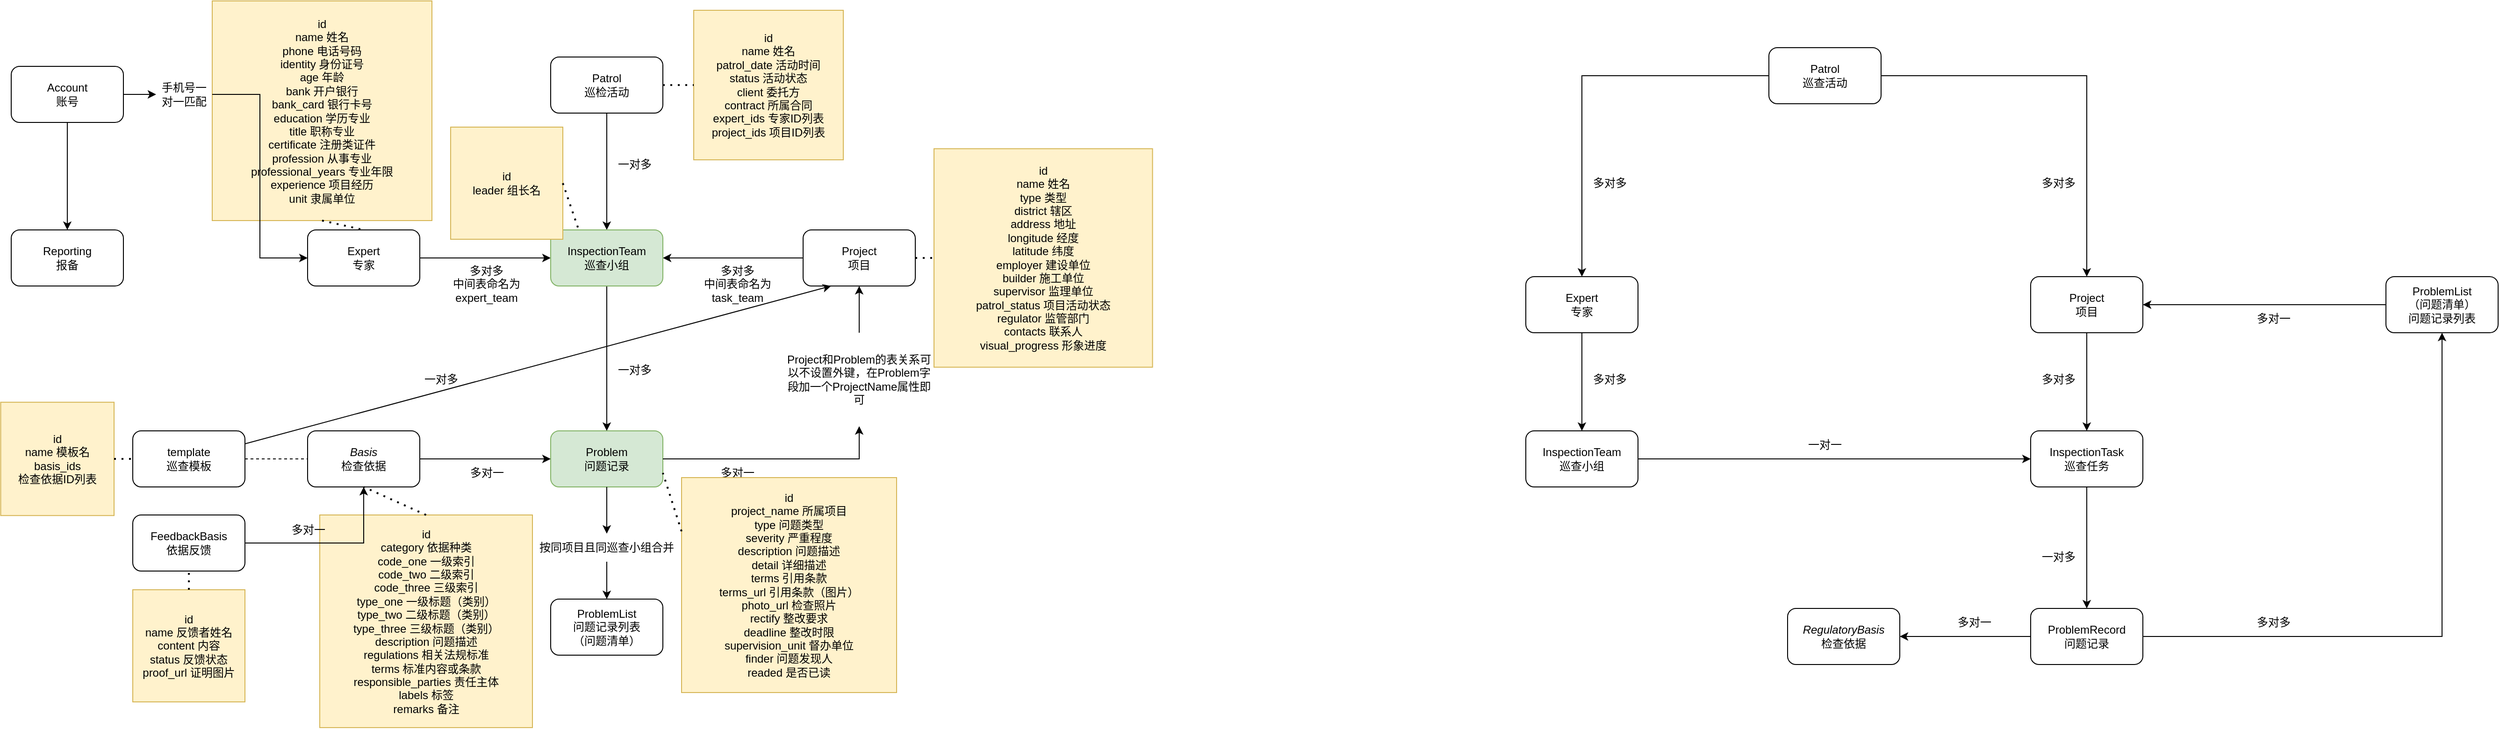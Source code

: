 <mxfile version="21.2.1" type="github">
  <diagram name="第 1 页" id="9z1iVQIgPW0uV3iC-OwV">
    <mxGraphModel dx="1434" dy="764" grid="1" gridSize="10" guides="1" tooltips="1" connect="1" arrows="1" fold="1" page="1" pageScale="1" pageWidth="3300" pageHeight="4681" math="0" shadow="0">
      <root>
        <mxCell id="0" />
        <mxCell id="1" parent="0" />
        <mxCell id="3i3_qJuaZtlP3eawbYPi-11" style="edgeStyle=orthogonalEdgeStyle;rounded=0;orthogonalLoop=1;jettySize=auto;html=1;entryX=0.5;entryY=0;entryDx=0;entryDy=0;" parent="1" source="3i3_qJuaZtlP3eawbYPi-1" target="3i3_qJuaZtlP3eawbYPi-2" edge="1">
          <mxGeometry relative="1" as="geometry" />
        </mxCell>
        <mxCell id="3i3_qJuaZtlP3eawbYPi-1" value="Expert&lt;br&gt;专家" style="rounded=1;whiteSpace=wrap;html=1;" parent="1" vertex="1">
          <mxGeometry x="1850" y="915" width="120" height="60" as="geometry" />
        </mxCell>
        <mxCell id="3i3_qJuaZtlP3eawbYPi-39" style="edgeStyle=orthogonalEdgeStyle;rounded=0;orthogonalLoop=1;jettySize=auto;html=1;entryX=0;entryY=0.5;entryDx=0;entryDy=0;" parent="1" source="3i3_qJuaZtlP3eawbYPi-2" target="3i3_qJuaZtlP3eawbYPi-8" edge="1">
          <mxGeometry relative="1" as="geometry" />
        </mxCell>
        <mxCell id="3i3_qJuaZtlP3eawbYPi-2" value="InspectionTeam&lt;br&gt;巡查小组" style="rounded=1;whiteSpace=wrap;html=1;" parent="1" vertex="1">
          <mxGeometry x="1850" y="1080" width="120" height="60" as="geometry" />
        </mxCell>
        <mxCell id="3i3_qJuaZtlP3eawbYPi-9" style="edgeStyle=orthogonalEdgeStyle;rounded=0;orthogonalLoop=1;jettySize=auto;html=1;entryX=0.5;entryY=0;entryDx=0;entryDy=0;" parent="1" source="3i3_qJuaZtlP3eawbYPi-3" target="3i3_qJuaZtlP3eawbYPi-1" edge="1">
          <mxGeometry relative="1" as="geometry" />
        </mxCell>
        <mxCell id="3i3_qJuaZtlP3eawbYPi-10" style="edgeStyle=orthogonalEdgeStyle;rounded=0;orthogonalLoop=1;jettySize=auto;html=1;entryX=0.5;entryY=0;entryDx=0;entryDy=0;" parent="1" source="3i3_qJuaZtlP3eawbYPi-3" target="3i3_qJuaZtlP3eawbYPi-4" edge="1">
          <mxGeometry relative="1" as="geometry" />
        </mxCell>
        <mxCell id="3i3_qJuaZtlP3eawbYPi-3" value="Patrol&lt;br&gt;巡查活动" style="rounded=1;whiteSpace=wrap;html=1;" parent="1" vertex="1">
          <mxGeometry x="2110" y="670" width="120" height="60" as="geometry" />
        </mxCell>
        <mxCell id="3i3_qJuaZtlP3eawbYPi-12" style="edgeStyle=orthogonalEdgeStyle;rounded=0;orthogonalLoop=1;jettySize=auto;html=1;entryX=0.5;entryY=0;entryDx=0;entryDy=0;" parent="1" source="3i3_qJuaZtlP3eawbYPi-4" target="3i3_qJuaZtlP3eawbYPi-8" edge="1">
          <mxGeometry relative="1" as="geometry" />
        </mxCell>
        <mxCell id="3i3_qJuaZtlP3eawbYPi-4" value="Project&lt;br&gt;项目" style="rounded=1;whiteSpace=wrap;html=1;" parent="1" vertex="1">
          <mxGeometry x="2390" y="915" width="120" height="60" as="geometry" />
        </mxCell>
        <mxCell id="3i3_qJuaZtlP3eawbYPi-25" style="edgeStyle=orthogonalEdgeStyle;rounded=0;orthogonalLoop=1;jettySize=auto;html=1;entryX=0.5;entryY=0;entryDx=0;entryDy=0;" parent="1" source="3i3_qJuaZtlP3eawbYPi-8" target="3i3_qJuaZtlP3eawbYPi-21" edge="1">
          <mxGeometry relative="1" as="geometry" />
        </mxCell>
        <mxCell id="3i3_qJuaZtlP3eawbYPi-8" value="InspectionTask&lt;br&gt;巡查任务" style="rounded=1;whiteSpace=wrap;html=1;" parent="1" vertex="1">
          <mxGeometry x="2390" y="1080" width="120" height="60" as="geometry" />
        </mxCell>
        <mxCell id="3i3_qJuaZtlP3eawbYPi-13" value="多对多" style="text;html=1;strokeColor=none;fillColor=none;align=center;verticalAlign=middle;whiteSpace=wrap;rounded=0;" parent="1" vertex="1">
          <mxGeometry x="1910" y="800" width="60" height="30" as="geometry" />
        </mxCell>
        <mxCell id="3i3_qJuaZtlP3eawbYPi-14" value="多对多" style="text;html=1;strokeColor=none;fillColor=none;align=center;verticalAlign=middle;whiteSpace=wrap;rounded=0;" parent="1" vertex="1">
          <mxGeometry x="2390" y="800" width="60" height="30" as="geometry" />
        </mxCell>
        <mxCell id="3i3_qJuaZtlP3eawbYPi-15" value="多对多" style="text;html=1;strokeColor=none;fillColor=none;align=center;verticalAlign=middle;whiteSpace=wrap;rounded=0;" parent="1" vertex="1">
          <mxGeometry x="1910" y="1010" width="60" height="30" as="geometry" />
        </mxCell>
        <mxCell id="3i3_qJuaZtlP3eawbYPi-17" value="多对多" style="text;html=1;strokeColor=none;fillColor=none;align=center;verticalAlign=middle;whiteSpace=wrap;rounded=0;" parent="1" vertex="1">
          <mxGeometry x="2390" y="1010" width="60" height="30" as="geometry" />
        </mxCell>
        <mxCell id="3i3_qJuaZtlP3eawbYPi-37" style="edgeStyle=orthogonalEdgeStyle;rounded=0;orthogonalLoop=1;jettySize=auto;html=1;entryX=1;entryY=0.5;entryDx=0;entryDy=0;" parent="1" source="3i3_qJuaZtlP3eawbYPi-19" target="3i3_qJuaZtlP3eawbYPi-4" edge="1">
          <mxGeometry relative="1" as="geometry" />
        </mxCell>
        <mxCell id="3i3_qJuaZtlP3eawbYPi-19" value="ProblemList&lt;br&gt;（问题清单）&lt;br&gt;问题记录列表" style="rounded=1;whiteSpace=wrap;html=1;" parent="1" vertex="1">
          <mxGeometry x="2770" y="915" width="120" height="60" as="geometry" />
        </mxCell>
        <mxCell id="3i3_qJuaZtlP3eawbYPi-34" style="edgeStyle=orthogonalEdgeStyle;rounded=0;orthogonalLoop=1;jettySize=auto;html=1;entryX=0.5;entryY=1;entryDx=0;entryDy=0;" parent="1" source="3i3_qJuaZtlP3eawbYPi-21" target="3i3_qJuaZtlP3eawbYPi-19" edge="1">
          <mxGeometry relative="1" as="geometry" />
        </mxCell>
        <mxCell id="3i3_qJuaZtlP3eawbYPi-42" style="edgeStyle=orthogonalEdgeStyle;rounded=0;orthogonalLoop=1;jettySize=auto;html=1;entryX=1;entryY=0.5;entryDx=0;entryDy=0;" parent="1" source="3i3_qJuaZtlP3eawbYPi-21" target="3i3_qJuaZtlP3eawbYPi-41" edge="1">
          <mxGeometry relative="1" as="geometry" />
        </mxCell>
        <mxCell id="3i3_qJuaZtlP3eawbYPi-21" value="ProblemRecord&lt;br&gt;问题记录" style="rounded=1;whiteSpace=wrap;html=1;" parent="1" vertex="1">
          <mxGeometry x="2390" y="1270" width="120" height="60" as="geometry" />
        </mxCell>
        <mxCell id="3i3_qJuaZtlP3eawbYPi-28" value="一对一" style="text;html=1;strokeColor=none;fillColor=none;align=center;verticalAlign=middle;whiteSpace=wrap;rounded=0;" parent="1" vertex="1">
          <mxGeometry x="2140" y="1080" width="60" height="30" as="geometry" />
        </mxCell>
        <mxCell id="3i3_qJuaZtlP3eawbYPi-32" value="一对多" style="text;html=1;strokeColor=none;fillColor=none;align=center;verticalAlign=middle;whiteSpace=wrap;rounded=0;" parent="1" vertex="1">
          <mxGeometry x="2390" y="1200" width="60" height="30" as="geometry" />
        </mxCell>
        <mxCell id="3i3_qJuaZtlP3eawbYPi-35" value="多对一" style="text;html=1;strokeColor=none;fillColor=none;align=center;verticalAlign=middle;whiteSpace=wrap;rounded=0;" parent="1" vertex="1">
          <mxGeometry x="2620" y="945" width="60" height="30" as="geometry" />
        </mxCell>
        <mxCell id="3i3_qJuaZtlP3eawbYPi-36" value="多对一" style="text;html=1;strokeColor=none;fillColor=none;align=center;verticalAlign=middle;whiteSpace=wrap;rounded=0;" parent="1" vertex="1">
          <mxGeometry x="2300" y="1270" width="60" height="30" as="geometry" />
        </mxCell>
        <mxCell id="3i3_qJuaZtlP3eawbYPi-41" value="&lt;i&gt;RegulatoryBasis&lt;/i&gt;&lt;br&gt;检查依据" style="rounded=1;whiteSpace=wrap;html=1;" parent="1" vertex="1">
          <mxGeometry x="2130" y="1270" width="120" height="60" as="geometry" />
        </mxCell>
        <mxCell id="3i3_qJuaZtlP3eawbYPi-45" value="多对多" style="text;html=1;strokeColor=none;fillColor=none;align=center;verticalAlign=middle;whiteSpace=wrap;rounded=0;" parent="1" vertex="1">
          <mxGeometry x="2620" y="1270" width="60" height="30" as="geometry" />
        </mxCell>
        <mxCell id="3i3_qJuaZtlP3eawbYPi-110" style="edgeStyle=orthogonalEdgeStyle;rounded=0;orthogonalLoop=1;jettySize=auto;html=1;entryX=0;entryY=0.5;entryDx=0;entryDy=0;" parent="1" source="3i3_qJuaZtlP3eawbYPi-73" target="3i3_qJuaZtlP3eawbYPi-105" edge="1">
          <mxGeometry relative="1" as="geometry" />
        </mxCell>
        <mxCell id="3i3_qJuaZtlP3eawbYPi-73" value="Expert&lt;br&gt;专家" style="rounded=1;whiteSpace=wrap;html=1;" parent="1" vertex="1">
          <mxGeometry x="547" y="865" width="120" height="60" as="geometry" />
        </mxCell>
        <mxCell id="3i3_qJuaZtlP3eawbYPi-109" style="edgeStyle=orthogonalEdgeStyle;rounded=0;orthogonalLoop=1;jettySize=auto;html=1;entryX=0.5;entryY=0;entryDx=0;entryDy=0;" parent="1" source="3i3_qJuaZtlP3eawbYPi-78" target="3i3_qJuaZtlP3eawbYPi-105" edge="1">
          <mxGeometry relative="1" as="geometry" />
        </mxCell>
        <mxCell id="3i3_qJuaZtlP3eawbYPi-78" value="Patrol&lt;br&gt;巡检活动" style="rounded=1;whiteSpace=wrap;html=1;" parent="1" vertex="1">
          <mxGeometry x="807" y="680" width="120" height="60" as="geometry" />
        </mxCell>
        <mxCell id="sfjXhk5tKVXl6f_jzeE9-2" style="edgeStyle=orthogonalEdgeStyle;rounded=0;orthogonalLoop=1;jettySize=auto;html=1;entryX=1;entryY=0.5;entryDx=0;entryDy=0;" parent="1" source="3i3_qJuaZtlP3eawbYPi-80" target="3i3_qJuaZtlP3eawbYPi-105" edge="1">
          <mxGeometry relative="1" as="geometry" />
        </mxCell>
        <mxCell id="3i3_qJuaZtlP3eawbYPi-80" value="Project&lt;br&gt;项目" style="rounded=1;whiteSpace=wrap;html=1;" parent="1" vertex="1">
          <mxGeometry x="1077" y="865" width="120" height="60" as="geometry" />
        </mxCell>
        <mxCell id="3i3_qJuaZtlP3eawbYPi-83" value="一对多" style="text;html=1;strokeColor=none;fillColor=none;align=center;verticalAlign=middle;whiteSpace=wrap;rounded=0;" parent="1" vertex="1">
          <mxGeometry x="867" y="780" width="60" height="30" as="geometry" />
        </mxCell>
        <mxCell id="3i3_qJuaZtlP3eawbYPi-88" value="ProblemList&lt;br&gt;问题记录列表&lt;br&gt;（问题清单）" style="rounded=1;whiteSpace=wrap;html=1;" parent="1" vertex="1">
          <mxGeometry x="807" y="1260" width="120" height="60" as="geometry" />
        </mxCell>
        <mxCell id="3i3_qJuaZtlP3eawbYPi-115" style="edgeStyle=orthogonalEdgeStyle;rounded=0;orthogonalLoop=1;jettySize=auto;html=1;entryX=0.5;entryY=1;entryDx=0;entryDy=0;" parent="1" source="6FW02JHhIPws_gqXCJ_j-16" target="3i3_qJuaZtlP3eawbYPi-80" edge="1">
          <mxGeometry relative="1" as="geometry" />
        </mxCell>
        <mxCell id="3i3_qJuaZtlP3eawbYPi-119" style="edgeStyle=orthogonalEdgeStyle;rounded=0;orthogonalLoop=1;jettySize=auto;html=1;entryX=0.5;entryY=0;entryDx=0;entryDy=0;" parent="1" source="3i3_qJuaZtlP3eawbYPi-120" target="3i3_qJuaZtlP3eawbYPi-88" edge="1">
          <mxGeometry relative="1" as="geometry" />
        </mxCell>
        <mxCell id="3i3_qJuaZtlP3eawbYPi-91" value="Problem&lt;br&gt;问题记录" style="rounded=1;whiteSpace=wrap;html=1;fillColor=#d5e8d4;strokeColor=#82b366;" parent="1" vertex="1">
          <mxGeometry x="807" y="1080" width="120" height="60" as="geometry" />
        </mxCell>
        <mxCell id="3i3_qJuaZtlP3eawbYPi-95" value="多对一" style="text;html=1;strokeColor=none;fillColor=none;align=center;verticalAlign=middle;whiteSpace=wrap;rounded=0;" parent="1" vertex="1">
          <mxGeometry x="708.5" y="1110" width="60" height="30" as="geometry" />
        </mxCell>
        <mxCell id="sfjXhk5tKVXl6f_jzeE9-3" style="edgeStyle=orthogonalEdgeStyle;rounded=0;orthogonalLoop=1;jettySize=auto;html=1;entryX=0;entryY=0.5;entryDx=0;entryDy=0;" parent="1" source="3i3_qJuaZtlP3eawbYPi-96" target="3i3_qJuaZtlP3eawbYPi-91" edge="1">
          <mxGeometry relative="1" as="geometry" />
        </mxCell>
        <mxCell id="3i3_qJuaZtlP3eawbYPi-96" value="&lt;i&gt;Basis&lt;/i&gt;&lt;br&gt;检查依据" style="rounded=1;whiteSpace=wrap;html=1;" parent="1" vertex="1">
          <mxGeometry x="547" y="1080" width="120" height="60" as="geometry" />
        </mxCell>
        <mxCell id="3i3_qJuaZtlP3eawbYPi-100" value="多对多&lt;br&gt;中间表命名为&lt;br&gt;task_team" style="text;html=1;strokeColor=none;fillColor=none;align=center;verticalAlign=middle;whiteSpace=wrap;rounded=0;" parent="1" vertex="1">
          <mxGeometry x="947" y="880" width="120" height="85" as="geometry" />
        </mxCell>
        <mxCell id="3i3_qJuaZtlP3eawbYPi-102" value="一对多" style="text;html=1;strokeColor=none;fillColor=none;align=center;verticalAlign=middle;whiteSpace=wrap;rounded=0;" parent="1" vertex="1">
          <mxGeometry x="867" y="1000" width="60" height="30" as="geometry" />
        </mxCell>
        <mxCell id="3i3_qJuaZtlP3eawbYPi-112" style="edgeStyle=orthogonalEdgeStyle;rounded=0;orthogonalLoop=1;jettySize=auto;html=1;entryX=0.5;entryY=0;entryDx=0;entryDy=0;" parent="1" source="3i3_qJuaZtlP3eawbYPi-105" target="3i3_qJuaZtlP3eawbYPi-91" edge="1">
          <mxGeometry relative="1" as="geometry" />
        </mxCell>
        <mxCell id="3i3_qJuaZtlP3eawbYPi-105" value="InspectionTeam&lt;br&gt;巡查小组" style="rounded=1;whiteSpace=wrap;html=1;fillColor=#d5e8d4;strokeColor=#82b366;" parent="1" vertex="1">
          <mxGeometry x="807" y="865" width="120" height="60" as="geometry" />
        </mxCell>
        <mxCell id="3i3_qJuaZtlP3eawbYPi-108" value="多对多&lt;br&gt;中间表命名为&lt;br&gt;expert_team" style="text;html=1;strokeColor=none;fillColor=none;align=center;verticalAlign=middle;whiteSpace=wrap;rounded=0;" parent="1" vertex="1">
          <mxGeometry x="680" y="885" width="117" height="75" as="geometry" />
        </mxCell>
        <mxCell id="3i3_qJuaZtlP3eawbYPi-116" value="多对一" style="text;html=1;strokeColor=none;fillColor=none;align=center;verticalAlign=middle;whiteSpace=wrap;rounded=0;" parent="1" vertex="1">
          <mxGeometry x="977" y="1110" width="60" height="30" as="geometry" />
        </mxCell>
        <mxCell id="6FW02JHhIPws_gqXCJ_j-1" value="id&lt;br&gt;name 姓名&lt;br&gt;phone 电话号码&lt;br&gt;identity 身份证号&lt;br&gt;age 年龄&lt;br&gt;bank 开户银行&lt;br&gt;bank_card 银行卡号&lt;br&gt;education 学历专业&lt;br&gt;title 职称专业&lt;br&gt;certificate 注册类证件&lt;br&gt;profession 从事专业&lt;br&gt;professional_years 专业年限&lt;br&gt;experience 项目经历&lt;br&gt;unit 隶属单位" style="whiteSpace=wrap;html=1;aspect=fixed;fillColor=#fff2cc;strokeColor=#d6b656;" parent="1" vertex="1">
          <mxGeometry x="445" y="620" width="235" height="235" as="geometry" />
        </mxCell>
        <mxCell id="6FW02JHhIPws_gqXCJ_j-3" value="id&lt;br&gt;name 姓名&lt;br&gt;type 类型&lt;br&gt;district 辖区&lt;br&gt;address 地址&lt;br&gt;longitude 经度&lt;br&gt;latitude 纬度&lt;br&gt;employer 建设单位&lt;br&gt;builder 施工单位&lt;br&gt;supervisor 监理单位&lt;br&gt;patrol_status 项目活动状态&lt;br&gt;regulator 监管部门&lt;br&gt;contacts 联系人&lt;br&gt;visual_progress 形象进度" style="whiteSpace=wrap;html=1;aspect=fixed;fillColor=#fff2cc;strokeColor=#d6b656;" parent="1" vertex="1">
          <mxGeometry x="1217" y="778.13" width="233.75" height="233.75" as="geometry" />
        </mxCell>
        <mxCell id="6FW02JHhIPws_gqXCJ_j-4" value="id&lt;br&gt;leader 组长名" style="whiteSpace=wrap;html=1;aspect=fixed;fillColor=#fff2cc;strokeColor=#d6b656;" parent="1" vertex="1">
          <mxGeometry x="700" y="755" width="120" height="120" as="geometry" />
        </mxCell>
        <mxCell id="6FW02JHhIPws_gqXCJ_j-5" value="id&lt;br&gt;name 姓名&lt;br&gt;patrol_date 活动时间&lt;br&gt;status 活动状态&lt;br&gt;client 委托方&lt;br&gt;contract 所属合同&lt;br&gt;expert_ids 专家ID列表&lt;br&gt;project_ids 项目ID列表" style="whiteSpace=wrap;html=1;aspect=fixed;fillColor=#fff2cc;strokeColor=#d6b656;" parent="1" vertex="1">
          <mxGeometry x="960" y="630" width="160" height="160" as="geometry" />
        </mxCell>
        <mxCell id="6FW02JHhIPws_gqXCJ_j-7" value="" style="endArrow=none;dashed=1;html=1;dashPattern=1 3;strokeWidth=2;rounded=0;exitX=0.5;exitY=1;exitDx=0;exitDy=0;entryX=0.5;entryY=0;entryDx=0;entryDy=0;" parent="1" source="6FW02JHhIPws_gqXCJ_j-1" target="3i3_qJuaZtlP3eawbYPi-73" edge="1">
          <mxGeometry width="50" height="50" relative="1" as="geometry">
            <mxPoint x="495" y="895" as="sourcePoint" />
            <mxPoint x="570" y="910" as="targetPoint" />
          </mxGeometry>
        </mxCell>
        <mxCell id="6FW02JHhIPws_gqXCJ_j-8" value="" style="endArrow=none;dashed=1;html=1;dashPattern=1 3;strokeWidth=2;rounded=0;entryX=0;entryY=0.5;entryDx=0;entryDy=0;exitX=1;exitY=0.5;exitDx=0;exitDy=0;" parent="1" source="3i3_qJuaZtlP3eawbYPi-78" target="6FW02JHhIPws_gqXCJ_j-5" edge="1">
          <mxGeometry width="50" height="50" relative="1" as="geometry">
            <mxPoint x="837" y="900" as="sourcePoint" />
            <mxPoint x="887" y="850" as="targetPoint" />
          </mxGeometry>
        </mxCell>
        <mxCell id="6FW02JHhIPws_gqXCJ_j-9" value="" style="endArrow=none;dashed=1;html=1;dashPattern=1 3;strokeWidth=2;rounded=0;exitX=1;exitY=0.5;exitDx=0;exitDy=0;entryX=0.25;entryY=0;entryDx=0;entryDy=0;" parent="1" source="6FW02JHhIPws_gqXCJ_j-4" target="3i3_qJuaZtlP3eawbYPi-105" edge="1">
          <mxGeometry width="50" height="50" relative="1" as="geometry">
            <mxPoint x="837" y="900" as="sourcePoint" />
            <mxPoint x="887" y="850" as="targetPoint" />
          </mxGeometry>
        </mxCell>
        <mxCell id="6FW02JHhIPws_gqXCJ_j-10" value="" style="endArrow=none;dashed=1;html=1;dashPattern=1 3;strokeWidth=2;rounded=0;entryX=0;entryY=0.5;entryDx=0;entryDy=0;exitX=1;exitY=0.5;exitDx=0;exitDy=0;" parent="1" source="3i3_qJuaZtlP3eawbYPi-80" target="6FW02JHhIPws_gqXCJ_j-3" edge="1">
          <mxGeometry width="50" height="50" relative="1" as="geometry">
            <mxPoint x="837" y="900" as="sourcePoint" />
            <mxPoint x="887" y="850" as="targetPoint" />
          </mxGeometry>
        </mxCell>
        <mxCell id="6FW02JHhIPws_gqXCJ_j-11" value="id&lt;br&gt;project_name 所属项目&lt;br&gt;type 问题类型&lt;br&gt;severity 严重程度&lt;br&gt;description 问题描述&lt;br&gt;detail 详细描述&lt;br&gt;terms 引用条款&lt;br&gt;terms_url 引用条款（图片）&lt;br&gt;photo_url 检查照片&lt;br&gt;rectify 整改要求&lt;br&gt;deadline 整改时限&lt;br&gt;supervision_unit 督办单位&lt;br&gt;finder 问题发现人&lt;br&gt;readed 是否已读" style="whiteSpace=wrap;html=1;aspect=fixed;fillColor=#fff2cc;strokeColor=#d6b656;" parent="1" vertex="1">
          <mxGeometry x="947" y="1130" width="230" height="230" as="geometry" />
        </mxCell>
        <mxCell id="6FW02JHhIPws_gqXCJ_j-12" value="" style="endArrow=none;dashed=1;html=1;dashPattern=1 3;strokeWidth=2;rounded=0;entryX=1;entryY=0.75;entryDx=0;entryDy=0;exitX=0;exitY=0.25;exitDx=0;exitDy=0;" parent="1" source="6FW02JHhIPws_gqXCJ_j-11" target="3i3_qJuaZtlP3eawbYPi-91" edge="1">
          <mxGeometry width="50" height="50" relative="1" as="geometry">
            <mxPoint x="837" y="1300" as="sourcePoint" />
            <mxPoint x="887" y="1250" as="targetPoint" />
          </mxGeometry>
        </mxCell>
        <mxCell id="6FW02JHhIPws_gqXCJ_j-13" value="id&lt;br&gt;category 依据种类&lt;br&gt;code_one 一级索引&lt;br&gt;code_two 二级索引&lt;br&gt;code_three 三级索引&lt;br&gt;type_one 一级标题（类别）&lt;br&gt;type_two 二级标题（类别）&lt;br&gt;type_three 三级标题（类别）&lt;br&gt;description 问题描述&lt;br&gt;regulations 相关法规标准&lt;br&gt;terms 标准内容或条款&lt;br&gt;responsible_parties 责任主体&lt;br&gt;labels 标签&lt;br&gt;remarks 备注" style="whiteSpace=wrap;html=1;aspect=fixed;fillColor=#fff2cc;strokeColor=#d6b656;" parent="1" vertex="1">
          <mxGeometry x="560" y="1170" width="227.5" height="227.5" as="geometry" />
        </mxCell>
        <mxCell id="6FW02JHhIPws_gqXCJ_j-14" value="" style="endArrow=none;dashed=1;html=1;dashPattern=1 3;strokeWidth=2;rounded=0;exitX=0.5;exitY=0;exitDx=0;exitDy=0;entryX=0.5;entryY=1;entryDx=0;entryDy=0;" parent="1" source="6FW02JHhIPws_gqXCJ_j-13" target="3i3_qJuaZtlP3eawbYPi-96" edge="1">
          <mxGeometry width="50" height="50" relative="1" as="geometry">
            <mxPoint x="827" y="1220" as="sourcePoint" />
            <mxPoint x="877" y="1170" as="targetPoint" />
          </mxGeometry>
        </mxCell>
        <mxCell id="6FW02JHhIPws_gqXCJ_j-17" value="" style="edgeStyle=orthogonalEdgeStyle;rounded=0;orthogonalLoop=1;jettySize=auto;html=1;entryX=0.5;entryY=0;entryDx=0;entryDy=0;" parent="1" source="3i3_qJuaZtlP3eawbYPi-91" target="3i3_qJuaZtlP3eawbYPi-120" edge="1">
          <mxGeometry relative="1" as="geometry">
            <mxPoint x="867" y="1140" as="sourcePoint" />
            <mxPoint x="867" y="1260" as="targetPoint" />
          </mxGeometry>
        </mxCell>
        <mxCell id="3i3_qJuaZtlP3eawbYPi-120" value="按同项目且同巡查小组合并" style="text;html=1;strokeColor=none;fillColor=none;align=center;verticalAlign=middle;whiteSpace=wrap;rounded=0;" parent="1" vertex="1">
          <mxGeometry x="767" y="1190" width="200" height="30" as="geometry" />
        </mxCell>
        <mxCell id="6FW02JHhIPws_gqXCJ_j-18" value="" style="edgeStyle=orthogonalEdgeStyle;rounded=0;orthogonalLoop=1;jettySize=auto;html=1;entryX=0.5;entryY=1;entryDx=0;entryDy=0;" parent="1" source="3i3_qJuaZtlP3eawbYPi-91" target="6FW02JHhIPws_gqXCJ_j-16" edge="1">
          <mxGeometry relative="1" as="geometry">
            <mxPoint x="927" y="1110" as="sourcePoint" />
            <mxPoint x="1137" y="925" as="targetPoint" />
          </mxGeometry>
        </mxCell>
        <mxCell id="6FW02JHhIPws_gqXCJ_j-16" value="Project和Problem的表关系可以不设置外键，在Problem字段加一个ProjectName属性即可" style="text;html=1;strokeColor=none;fillColor=none;align=center;verticalAlign=middle;whiteSpace=wrap;rounded=0;" parent="1" vertex="1">
          <mxGeometry x="1057" y="975" width="160" height="100" as="geometry" />
        </mxCell>
        <mxCell id="WpO0a5useHiPfVXdxLCM-10" style="edgeStyle=none;rounded=0;orthogonalLoop=1;jettySize=auto;html=1;entryX=0.25;entryY=1;entryDx=0;entryDy=0;" parent="1" source="WpO0a5useHiPfVXdxLCM-4" target="3i3_qJuaZtlP3eawbYPi-80" edge="1">
          <mxGeometry relative="1" as="geometry" />
        </mxCell>
        <mxCell id="WpO0a5useHiPfVXdxLCM-4" value="template&lt;br&gt;巡查模板" style="rounded=1;whiteSpace=wrap;html=1;strokeColor=default;" parent="1" vertex="1">
          <mxGeometry x="360" y="1080" width="120" height="60" as="geometry" />
        </mxCell>
        <mxCell id="WpO0a5useHiPfVXdxLCM-13" value="id&lt;br&gt;name 模板名&lt;br&gt;basis_ids &lt;br&gt;检查依据ID列表" style="whiteSpace=wrap;html=1;aspect=fixed;fillColor=#fff2cc;strokeColor=#d6b656;" parent="1" vertex="1">
          <mxGeometry x="218.75" y="1049.37" width="121.25" height="121.25" as="geometry" />
        </mxCell>
        <mxCell id="WpO0a5useHiPfVXdxLCM-15" value="" style="endArrow=none;dashed=1;html=1;dashPattern=1 3;strokeWidth=2;rounded=0;entryX=0;entryY=0.5;entryDx=0;entryDy=0;exitX=1;exitY=0.5;exitDx=0;exitDy=0;" parent="1" source="WpO0a5useHiPfVXdxLCM-13" target="WpO0a5useHiPfVXdxLCM-4" edge="1">
          <mxGeometry width="50" height="50" relative="1" as="geometry">
            <mxPoint x="282.5" y="1171.25" as="sourcePoint" />
            <mxPoint x="332.5" y="1121.25" as="targetPoint" />
          </mxGeometry>
        </mxCell>
        <mxCell id="WpO0a5useHiPfVXdxLCM-17" value="一对多" style="text;html=1;strokeColor=none;fillColor=none;align=center;verticalAlign=middle;whiteSpace=wrap;rounded=0;" parent="1" vertex="1">
          <mxGeometry x="660" y="1010" width="60" height="30" as="geometry" />
        </mxCell>
        <mxCell id="WpO0a5useHiPfVXdxLCM-18" value="" style="endArrow=none;dashed=1;html=1;rounded=0;entryX=0;entryY=0.5;entryDx=0;entryDy=0;exitX=1;exitY=0.5;exitDx=0;exitDy=0;" parent="1" source="WpO0a5useHiPfVXdxLCM-4" target="3i3_qJuaZtlP3eawbYPi-96" edge="1">
          <mxGeometry width="50" height="50" relative="1" as="geometry">
            <mxPoint x="480" y="1140" as="sourcePoint" />
            <mxPoint x="530" y="1090" as="targetPoint" />
          </mxGeometry>
        </mxCell>
        <mxCell id="ksE6TDxvOeJAKDXx2OtY-6" style="edgeStyle=orthogonalEdgeStyle;rounded=0;orthogonalLoop=1;jettySize=auto;html=1;" parent="1" source="ksE6TDxvOeJAKDXx2OtY-1" target="3i3_qJuaZtlP3eawbYPi-96" edge="1">
          <mxGeometry relative="1" as="geometry" />
        </mxCell>
        <mxCell id="ksE6TDxvOeJAKDXx2OtY-1" value="FeedbackBasis&lt;br&gt;依据反馈" style="rounded=1;whiteSpace=wrap;html=1;" parent="1" vertex="1">
          <mxGeometry x="360" y="1170" width="120" height="60" as="geometry" />
        </mxCell>
        <mxCell id="ksE6TDxvOeJAKDXx2OtY-2" value="id&lt;br&gt;name 反馈者姓名&lt;br&gt;content 内容&lt;br&gt;status 反馈状态&lt;br&gt;proof_url 证明图片" style="whiteSpace=wrap;html=1;aspect=fixed;fillColor=#fff2cc;strokeColor=#d6b656;" parent="1" vertex="1">
          <mxGeometry x="360" y="1250" width="120" height="120" as="geometry" />
        </mxCell>
        <mxCell id="ksE6TDxvOeJAKDXx2OtY-3" value="" style="endArrow=none;dashed=1;html=1;dashPattern=1 3;strokeWidth=2;rounded=0;entryX=0.5;entryY=1;entryDx=0;entryDy=0;exitX=0.5;exitY=0;exitDx=0;exitDy=0;" parent="1" source="ksE6TDxvOeJAKDXx2OtY-2" target="ksE6TDxvOeJAKDXx2OtY-1" edge="1">
          <mxGeometry width="50" height="50" relative="1" as="geometry">
            <mxPoint x="330" y="1224.37" as="sourcePoint" />
            <mxPoint x="380" y="1174.37" as="targetPoint" />
          </mxGeometry>
        </mxCell>
        <mxCell id="ksE6TDxvOeJAKDXx2OtY-7" value="多对一" style="text;html=1;strokeColor=none;fillColor=none;align=center;verticalAlign=middle;whiteSpace=wrap;rounded=0;" parent="1" vertex="1">
          <mxGeometry x="517.5" y="1170.62" width="60" height="30" as="geometry" />
        </mxCell>
        <mxCell id="fjzap5--C68IlPVdFCPT-4" style="edgeStyle=orthogonalEdgeStyle;rounded=0;orthogonalLoop=1;jettySize=auto;html=1;entryX=0;entryY=0.5;entryDx=0;entryDy=0;" edge="1" parent="1" source="fjzap5--C68IlPVdFCPT-5" target="3i3_qJuaZtlP3eawbYPi-73">
          <mxGeometry relative="1" as="geometry" />
        </mxCell>
        <mxCell id="fjzap5--C68IlPVdFCPT-8" style="edgeStyle=orthogonalEdgeStyle;rounded=0;orthogonalLoop=1;jettySize=auto;html=1;entryX=0.5;entryY=0;entryDx=0;entryDy=0;" edge="1" parent="1" source="fjzap5--C68IlPVdFCPT-1" target="fjzap5--C68IlPVdFCPT-2">
          <mxGeometry relative="1" as="geometry" />
        </mxCell>
        <mxCell id="fjzap5--C68IlPVdFCPT-1" value="Account&lt;br&gt;账号" style="rounded=1;whiteSpace=wrap;html=1;" vertex="1" parent="1">
          <mxGeometry x="230" y="690" width="120" height="60" as="geometry" />
        </mxCell>
        <mxCell id="fjzap5--C68IlPVdFCPT-2" value="Reporting&lt;br&gt;报备" style="rounded=1;whiteSpace=wrap;html=1;" vertex="1" parent="1">
          <mxGeometry x="230" y="865.01" width="120" height="60" as="geometry" />
        </mxCell>
        <mxCell id="fjzap5--C68IlPVdFCPT-7" value="" style="edgeStyle=orthogonalEdgeStyle;rounded=0;orthogonalLoop=1;jettySize=auto;html=1;entryX=0;entryY=0.5;entryDx=0;entryDy=0;" edge="1" parent="1" source="fjzap5--C68IlPVdFCPT-1" target="fjzap5--C68IlPVdFCPT-5">
          <mxGeometry relative="1" as="geometry">
            <mxPoint x="300" y="710" as="sourcePoint" />
            <mxPoint x="547" y="895" as="targetPoint" />
          </mxGeometry>
        </mxCell>
        <mxCell id="fjzap5--C68IlPVdFCPT-5" value="手机号一对一匹配" style="text;html=1;strokeColor=none;fillColor=none;align=center;verticalAlign=middle;whiteSpace=wrap;rounded=0;" vertex="1" parent="1">
          <mxGeometry x="385" y="705" width="60" height="30" as="geometry" />
        </mxCell>
      </root>
    </mxGraphModel>
  </diagram>
</mxfile>
